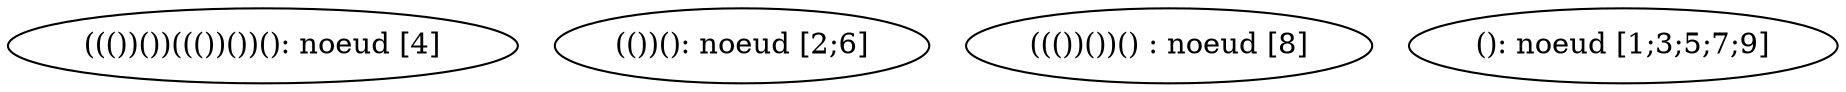 digraph G {
    "((())())((())())(): noeud [4]"
    "(())(): noeud [2;6]"
    "((())())() : noeud [8]"
    "(): noeud [1;3;5;7;9]"
}